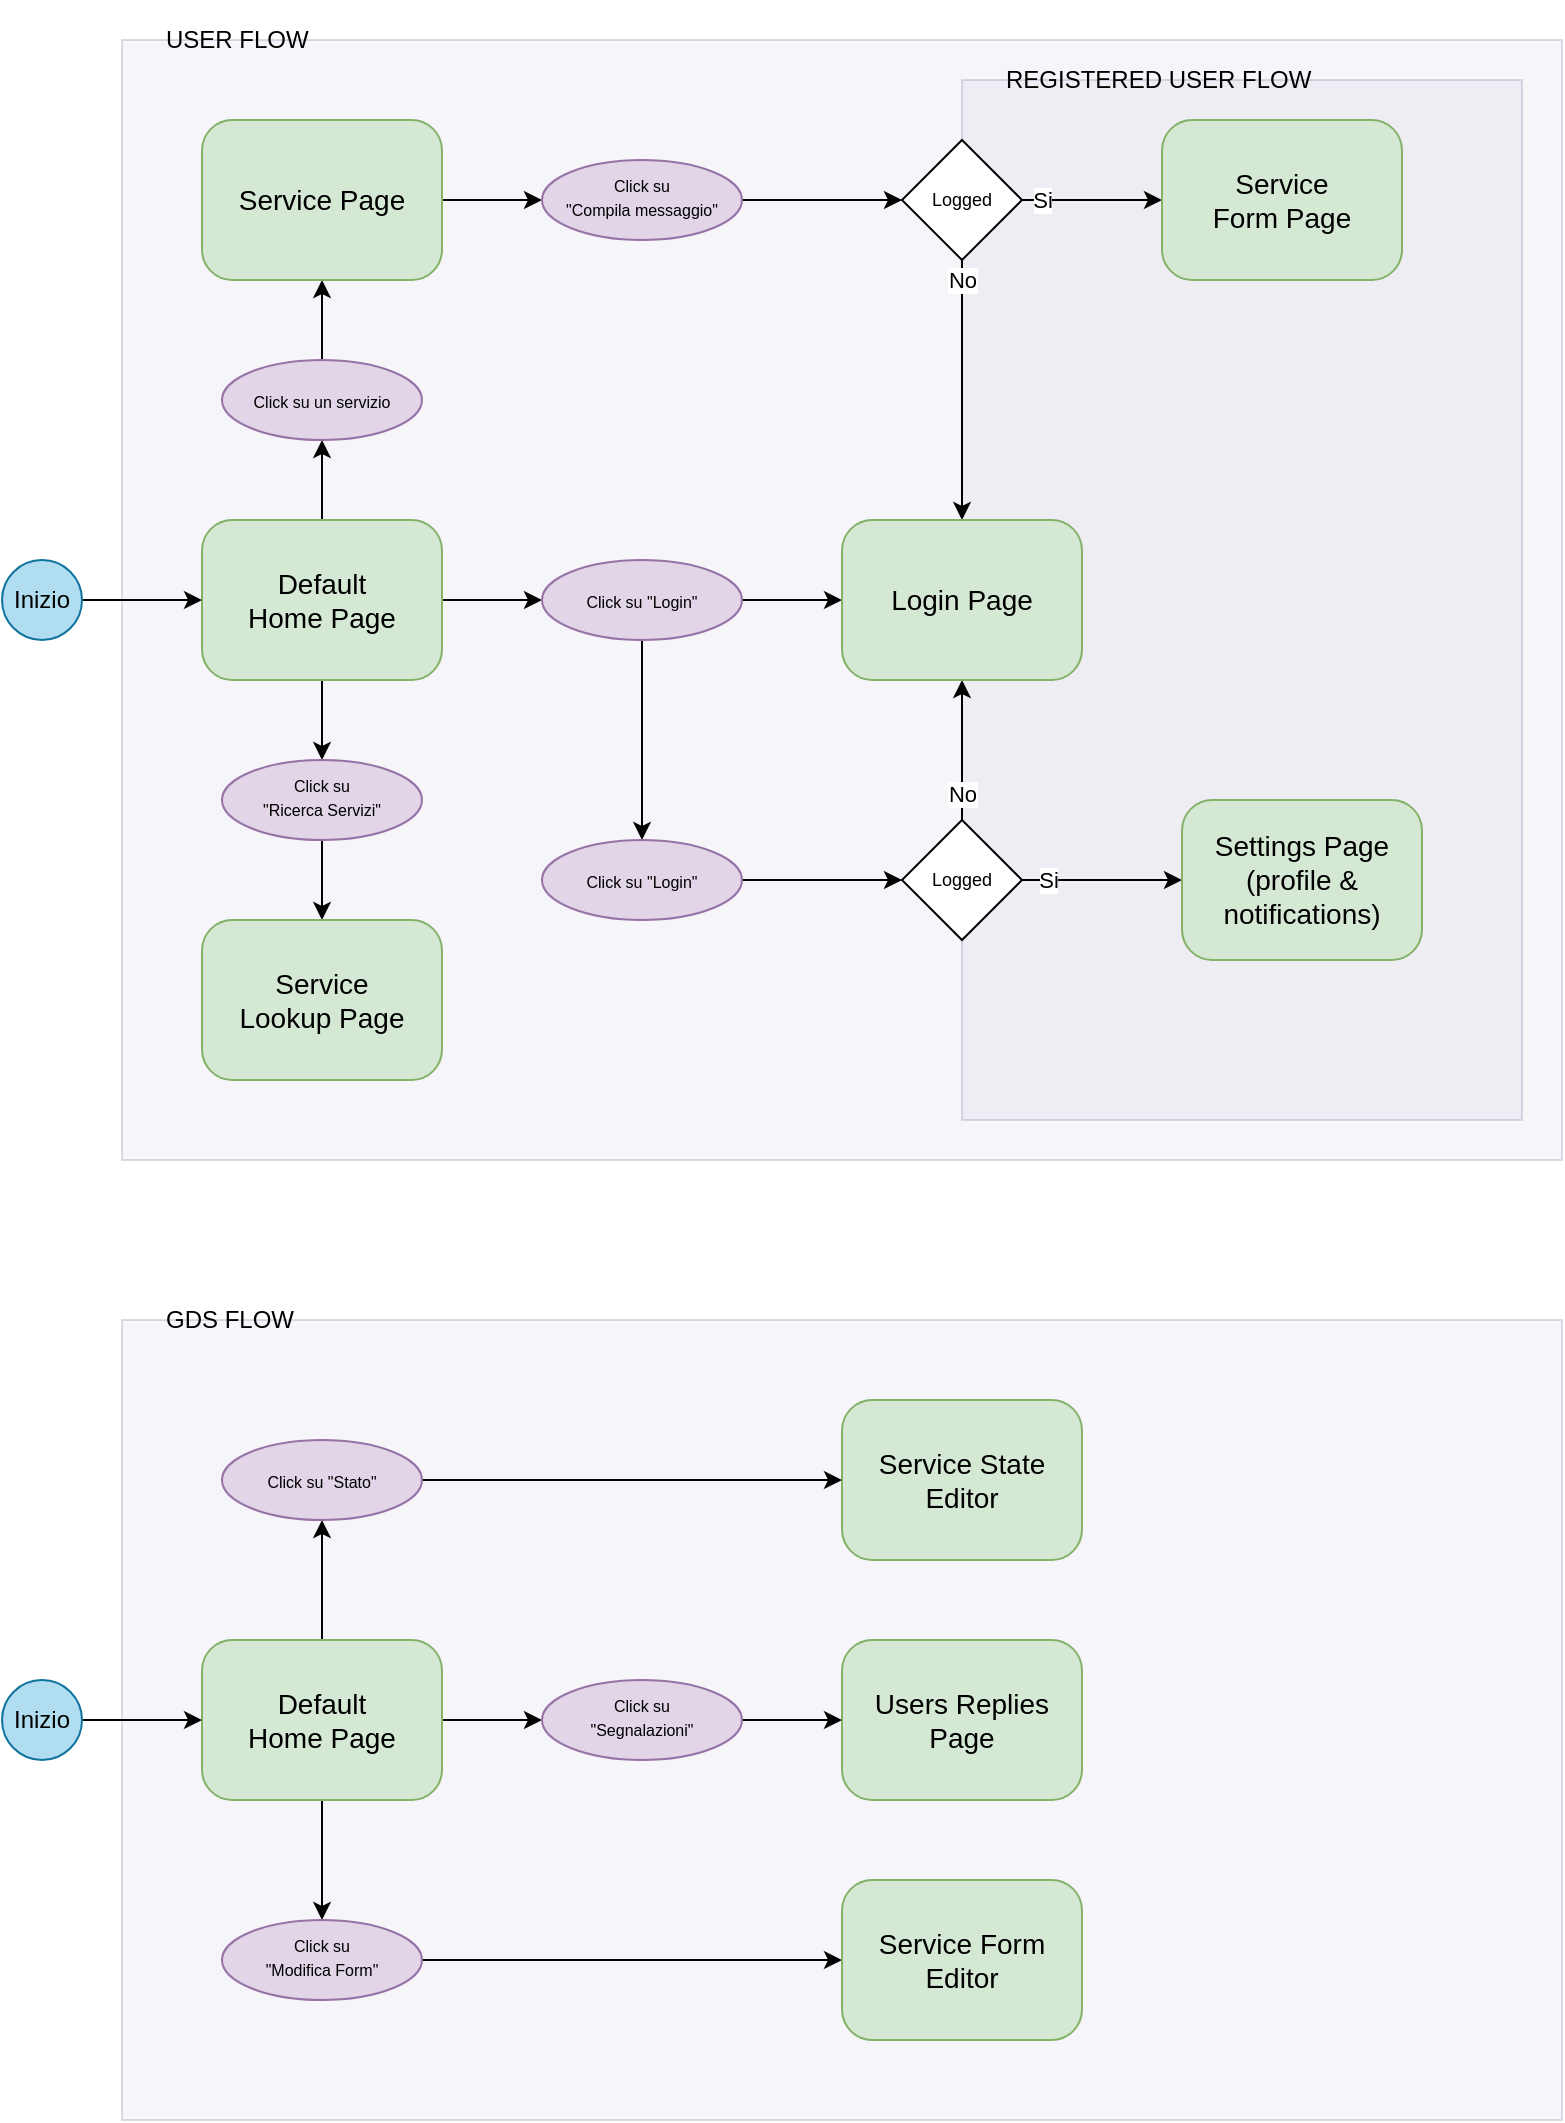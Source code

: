 <mxfile version="24.7.17">
  <diagram id="C5RBs43oDa-KdzZeNtuy" name="Page-1">
    <mxGraphModel grid="1" page="1" gridSize="10" guides="1" tooltips="1" connect="1" arrows="1" fold="1" pageScale="1" pageWidth="827" pageHeight="1169" math="0" shadow="0">
      <root>
        <mxCell id="WIyWlLk6GJQsqaUBKTNV-0" />
        <mxCell id="WIyWlLk6GJQsqaUBKTNV-1" parent="WIyWlLk6GJQsqaUBKTNV-0" />
        <mxCell id="B3I1mLiwsZ4JP3_jLyk7-54" value="" style="rounded=0;whiteSpace=wrap;html=1;fillColor=#d0cee2;strokeColor=#56517e;opacity=20;" vertex="1" parent="WIyWlLk6GJQsqaUBKTNV-1">
          <mxGeometry x="80" y="680" width="720" height="400" as="geometry" />
        </mxCell>
        <mxCell id="2XOMjzXHefBzV9I2Lgir-36" value="" style="rounded=0;whiteSpace=wrap;html=1;fillColor=#d0cee2;strokeColor=#56517e;opacity=20;" vertex="1" parent="WIyWlLk6GJQsqaUBKTNV-1">
          <mxGeometry x="80" y="40" width="720" height="560" as="geometry" />
        </mxCell>
        <mxCell id="2XOMjzXHefBzV9I2Lgir-39" value="" style="rounded=0;whiteSpace=wrap;html=1;fillColor=#d0cee2;strokeColor=#56517e;opacity=20;" vertex="1" parent="WIyWlLk6GJQsqaUBKTNV-1">
          <mxGeometry x="500" y="60" width="280" height="520" as="geometry" />
        </mxCell>
        <mxCell id="2XOMjzXHefBzV9I2Lgir-19" value="" style="edgeStyle=orthogonalEdgeStyle;rounded=0;orthogonalLoop=1;jettySize=auto;html=1;" edge="1" parent="WIyWlLk6GJQsqaUBKTNV-1" source="2XOMjzXHefBzV9I2Lgir-0" target="2XOMjzXHefBzV9I2Lgir-2">
          <mxGeometry relative="1" as="geometry" />
        </mxCell>
        <mxCell id="2XOMjzXHefBzV9I2Lgir-20" value="" style="edgeStyle=orthogonalEdgeStyle;rounded=0;orthogonalLoop=1;jettySize=auto;html=1;" edge="1" parent="WIyWlLk6GJQsqaUBKTNV-1" source="2XOMjzXHefBzV9I2Lgir-0" target="2XOMjzXHefBzV9I2Lgir-9">
          <mxGeometry relative="1" as="geometry" />
        </mxCell>
        <mxCell id="B3I1mLiwsZ4JP3_jLyk7-6" value="" style="edgeStyle=orthogonalEdgeStyle;rounded=0;orthogonalLoop=1;jettySize=auto;html=1;" edge="1" parent="WIyWlLk6GJQsqaUBKTNV-1" source="2XOMjzXHefBzV9I2Lgir-0" target="B3I1mLiwsZ4JP3_jLyk7-5">
          <mxGeometry relative="1" as="geometry" />
        </mxCell>
        <mxCell id="2XOMjzXHefBzV9I2Lgir-0" value="&lt;span style=&quot;font-size: 14px;&quot;&gt;Default&lt;/span&gt;&lt;div style=&quot;font-size: 14px;&quot;&gt;&lt;span style=&quot;font-size: 14px;&quot;&gt;Home Page&lt;/span&gt;&lt;/div&gt;" style="rounded=1;whiteSpace=wrap;html=1;fillColor=#d5e8d4;strokeColor=#82b366;perimeterSpacing=0;gradientColor=none;arcSize=19;fontSize=14;" vertex="1" parent="WIyWlLk6GJQsqaUBKTNV-1">
          <mxGeometry x="120" y="280" width="120" height="80" as="geometry" />
        </mxCell>
        <mxCell id="2XOMjzXHefBzV9I2Lgir-17" value="" style="edgeStyle=orthogonalEdgeStyle;rounded=0;orthogonalLoop=1;jettySize=auto;html=1;" edge="1" parent="WIyWlLk6GJQsqaUBKTNV-1" source="2XOMjzXHefBzV9I2Lgir-2" target="2XOMjzXHefBzV9I2Lgir-3">
          <mxGeometry relative="1" as="geometry" />
        </mxCell>
        <mxCell id="2XOMjzXHefBzV9I2Lgir-2" value="&lt;span style=&quot;font-size: 8px;&quot;&gt;Click su un servizio&lt;/span&gt;" style="ellipse;whiteSpace=wrap;html=1;fillColor=#e1d5e7;strokeColor=#9673a6;fontSize=10;verticalAlign=middle;horizontal=1;" vertex="1" parent="WIyWlLk6GJQsqaUBKTNV-1">
          <mxGeometry x="130" y="200" width="100" height="40" as="geometry" />
        </mxCell>
        <mxCell id="2XOMjzXHefBzV9I2Lgir-16" style="edgeStyle=orthogonalEdgeStyle;rounded=0;orthogonalLoop=1;jettySize=auto;html=1;exitX=1;exitY=0.5;exitDx=0;exitDy=0;" edge="1" parent="WIyWlLk6GJQsqaUBKTNV-1" source="2XOMjzXHefBzV9I2Lgir-3" target="2XOMjzXHefBzV9I2Lgir-6">
          <mxGeometry relative="1" as="geometry" />
        </mxCell>
        <mxCell id="2XOMjzXHefBzV9I2Lgir-3" value="&lt;font style=&quot;font-size: 14px;&quot;&gt;Service Page&lt;/font&gt;" style="rounded=1;whiteSpace=wrap;html=1;fillColor=#d5e8d4;strokeColor=#82b366;perimeterSpacing=0;gradientColor=none;arcSize=19;fontSize=14;" vertex="1" parent="WIyWlLk6GJQsqaUBKTNV-1">
          <mxGeometry x="120" y="80" width="120" height="80" as="geometry" />
        </mxCell>
        <mxCell id="2XOMjzXHefBzV9I2Lgir-26" value="" style="edgeStyle=orthogonalEdgeStyle;rounded=0;orthogonalLoop=1;jettySize=auto;html=1;" edge="1" parent="WIyWlLk6GJQsqaUBKTNV-1" source="2XOMjzXHefBzV9I2Lgir-6" target="2XOMjzXHefBzV9I2Lgir-12">
          <mxGeometry relative="1" as="geometry" />
        </mxCell>
        <mxCell id="2XOMjzXHefBzV9I2Lgir-6" value="&lt;font style=&quot;font-size: 8px;&quot;&gt;Click su&lt;br&gt;&quot;Compila messaggio&quot;&lt;/font&gt;" style="ellipse;whiteSpace=wrap;html=1;fillColor=#e1d5e7;strokeColor=#9673a6;fontSize=10;verticalAlign=top;" vertex="1" parent="WIyWlLk6GJQsqaUBKTNV-1">
          <mxGeometry x="290" y="100" width="100" height="40" as="geometry" />
        </mxCell>
        <mxCell id="2XOMjzXHefBzV9I2Lgir-21" value="" style="edgeStyle=orthogonalEdgeStyle;rounded=0;orthogonalLoop=1;jettySize=auto;html=1;" edge="1" parent="WIyWlLk6GJQsqaUBKTNV-1" source="2XOMjzXHefBzV9I2Lgir-9" target="2XOMjzXHefBzV9I2Lgir-13">
          <mxGeometry relative="1" as="geometry" />
        </mxCell>
        <mxCell id="2XOMjzXHefBzV9I2Lgir-22" value="" style="edgeStyle=orthogonalEdgeStyle;rounded=0;orthogonalLoop=1;jettySize=auto;html=1;" edge="1" parent="WIyWlLk6GJQsqaUBKTNV-1" source="2XOMjzXHefBzV9I2Lgir-9" target="2XOMjzXHefBzV9I2Lgir-10">
          <mxGeometry relative="1" as="geometry" />
        </mxCell>
        <mxCell id="2XOMjzXHefBzV9I2Lgir-9" value="&lt;span style=&quot;font-size: 8px;&quot;&gt;Click su &quot;Login&quot;&lt;/span&gt;" style="ellipse;whiteSpace=wrap;html=1;fillColor=#e1d5e7;strokeColor=#9673a6;fontSize=10;verticalAlign=middle;horizontal=1;" vertex="1" parent="WIyWlLk6GJQsqaUBKTNV-1">
          <mxGeometry x="290" y="300" width="100" height="40" as="geometry" />
        </mxCell>
        <mxCell id="2XOMjzXHefBzV9I2Lgir-23" value="" style="edgeStyle=orthogonalEdgeStyle;rounded=0;orthogonalLoop=1;jettySize=auto;html=1;" edge="1" parent="WIyWlLk6GJQsqaUBKTNV-1" source="2XOMjzXHefBzV9I2Lgir-10" target="2XOMjzXHefBzV9I2Lgir-11">
          <mxGeometry relative="1" as="geometry" />
        </mxCell>
        <mxCell id="2XOMjzXHefBzV9I2Lgir-10" value="&lt;span style=&quot;font-size: 8px;&quot;&gt;Click su &quot;Login&quot;&lt;/span&gt;" style="ellipse;whiteSpace=wrap;html=1;fillColor=#e1d5e7;strokeColor=#9673a6;fontSize=10;verticalAlign=middle;horizontal=1;" vertex="1" parent="WIyWlLk6GJQsqaUBKTNV-1">
          <mxGeometry x="290" y="440" width="100" height="40" as="geometry" />
        </mxCell>
        <mxCell id="2XOMjzXHefBzV9I2Lgir-24" value="" style="edgeStyle=orthogonalEdgeStyle;rounded=0;orthogonalLoop=1;jettySize=auto;html=1;" edge="1" parent="WIyWlLk6GJQsqaUBKTNV-1" source="2XOMjzXHefBzV9I2Lgir-11" target="2XOMjzXHefBzV9I2Lgir-13">
          <mxGeometry relative="1" as="geometry" />
        </mxCell>
        <mxCell id="2XOMjzXHefBzV9I2Lgir-31" value="No" style="edgeLabel;html=1;align=center;verticalAlign=middle;resizable=0;points=[];" connectable="0" vertex="1" parent="2XOMjzXHefBzV9I2Lgir-24">
          <mxGeometry x="-0.616" y="1" relative="1" as="geometry">
            <mxPoint x="1" as="offset" />
          </mxGeometry>
        </mxCell>
        <mxCell id="2XOMjzXHefBzV9I2Lgir-25" value="" style="edgeStyle=orthogonalEdgeStyle;rounded=0;orthogonalLoop=1;jettySize=auto;html=1;" edge="1" parent="WIyWlLk6GJQsqaUBKTNV-1" source="2XOMjzXHefBzV9I2Lgir-11" target="2XOMjzXHefBzV9I2Lgir-15">
          <mxGeometry relative="1" as="geometry" />
        </mxCell>
        <mxCell id="2XOMjzXHefBzV9I2Lgir-32" value="Si" style="edgeLabel;html=1;align=center;verticalAlign=middle;resizable=0;points=[];" connectable="0" vertex="1" parent="2XOMjzXHefBzV9I2Lgir-25">
          <mxGeometry x="-0.425" relative="1" as="geometry">
            <mxPoint x="-10" as="offset" />
          </mxGeometry>
        </mxCell>
        <mxCell id="2XOMjzXHefBzV9I2Lgir-11" value="Logged" style="rhombus;whiteSpace=wrap;html=1;fontSize=9;" vertex="1" parent="WIyWlLk6GJQsqaUBKTNV-1">
          <mxGeometry x="470" y="430" width="60" height="60" as="geometry" />
        </mxCell>
        <mxCell id="2XOMjzXHefBzV9I2Lgir-27" value="" style="edgeStyle=orthogonalEdgeStyle;rounded=0;orthogonalLoop=1;jettySize=auto;html=1;" edge="1" parent="WIyWlLk6GJQsqaUBKTNV-1" source="2XOMjzXHefBzV9I2Lgir-12" target="2XOMjzXHefBzV9I2Lgir-14">
          <mxGeometry relative="1" as="geometry" />
        </mxCell>
        <mxCell id="2XOMjzXHefBzV9I2Lgir-33" value="Si" style="edgeLabel;html=1;align=center;verticalAlign=middle;resizable=0;points=[];" connectable="0" vertex="1" parent="2XOMjzXHefBzV9I2Lgir-27">
          <mxGeometry x="-0.578" relative="1" as="geometry">
            <mxPoint x="-5" as="offset" />
          </mxGeometry>
        </mxCell>
        <mxCell id="2XOMjzXHefBzV9I2Lgir-28" style="edgeStyle=orthogonalEdgeStyle;rounded=0;orthogonalLoop=1;jettySize=auto;html=1;exitX=0.5;exitY=1;exitDx=0;exitDy=0;" edge="1" parent="WIyWlLk6GJQsqaUBKTNV-1" source="2XOMjzXHefBzV9I2Lgir-12" target="2XOMjzXHefBzV9I2Lgir-13">
          <mxGeometry relative="1" as="geometry" />
        </mxCell>
        <mxCell id="2XOMjzXHefBzV9I2Lgir-30" value="No" style="edgeLabel;html=1;align=center;verticalAlign=middle;resizable=0;points=[];" connectable="0" vertex="1" parent="2XOMjzXHefBzV9I2Lgir-28">
          <mxGeometry x="-0.555" y="-1" relative="1" as="geometry">
            <mxPoint x="1" y="-19" as="offset" />
          </mxGeometry>
        </mxCell>
        <mxCell id="2XOMjzXHefBzV9I2Lgir-12" value="Logged" style="rhombus;whiteSpace=wrap;html=1;fontSize=9;" vertex="1" parent="WIyWlLk6GJQsqaUBKTNV-1">
          <mxGeometry x="470" y="90" width="60" height="60" as="geometry" />
        </mxCell>
        <mxCell id="2XOMjzXHefBzV9I2Lgir-13" value="&lt;font style=&quot;font-size: 14px;&quot;&gt;Login Page&lt;/font&gt;" style="rounded=1;whiteSpace=wrap;html=1;fillColor=#d5e8d4;strokeColor=#82b366;perimeterSpacing=0;gradientColor=none;arcSize=19;fontSize=14;" vertex="1" parent="WIyWlLk6GJQsqaUBKTNV-1">
          <mxGeometry x="440" y="280" width="120" height="80" as="geometry" />
        </mxCell>
        <mxCell id="2XOMjzXHefBzV9I2Lgir-14" value="&lt;font style=&quot;font-size: 14px;&quot;&gt;Service&lt;/font&gt;&lt;div style=&quot;font-size: 14px;&quot;&gt;&lt;font style=&quot;font-size: 14px;&quot;&gt;Form Page&lt;/font&gt;&lt;/div&gt;" style="rounded=1;whiteSpace=wrap;html=1;fillColor=#d5e8d4;strokeColor=#82b366;perimeterSpacing=0;gradientColor=none;arcSize=19;fontSize=14;" vertex="1" parent="WIyWlLk6GJQsqaUBKTNV-1">
          <mxGeometry x="600" y="80" width="120" height="80" as="geometry" />
        </mxCell>
        <mxCell id="2XOMjzXHefBzV9I2Lgir-15" value="&lt;font style=&quot;font-size: 14px;&quot;&gt;Settings Page&lt;/font&gt;&lt;div style=&quot;font-size: 14px;&quot;&gt;&lt;font style=&quot;font-size: 14px;&quot;&gt;(profile &amp;amp; notifications)&lt;/font&gt;&lt;/div&gt;" style="rounded=1;whiteSpace=wrap;html=1;fillColor=#d5e8d4;strokeColor=#82b366;perimeterSpacing=0;gradientColor=none;arcSize=19;fontSize=14;" vertex="1" parent="WIyWlLk6GJQsqaUBKTNV-1">
          <mxGeometry x="610" y="420" width="120" height="80" as="geometry" />
        </mxCell>
        <mxCell id="2XOMjzXHefBzV9I2Lgir-40" value="USER FLOW" style="rounded=0;whiteSpace=wrap;html=1;fillColor=none;strokeColor=none;align=left;" vertex="1" parent="WIyWlLk6GJQsqaUBKTNV-1">
          <mxGeometry x="100" y="20" width="120" height="40" as="geometry" />
        </mxCell>
        <mxCell id="B3I1mLiwsZ4JP3_jLyk7-0" value="REGISTERED USER FLOW" style="rounded=0;whiteSpace=wrap;html=1;fillColor=none;strokeColor=none;align=left;" vertex="1" parent="WIyWlLk6GJQsqaUBKTNV-1">
          <mxGeometry x="520" y="40" width="180" height="40" as="geometry" />
        </mxCell>
        <mxCell id="B3I1mLiwsZ4JP3_jLyk7-2" value="" style="edgeStyle=orthogonalEdgeStyle;rounded=0;orthogonalLoop=1;jettySize=auto;html=1;" edge="1" parent="WIyWlLk6GJQsqaUBKTNV-1" source="B3I1mLiwsZ4JP3_jLyk7-1" target="2XOMjzXHefBzV9I2Lgir-0">
          <mxGeometry relative="1" as="geometry" />
        </mxCell>
        <mxCell id="B3I1mLiwsZ4JP3_jLyk7-1" value="Inizio" style="ellipse;whiteSpace=wrap;html=1;aspect=fixed;fillColor=#b1ddf0;strokeColor=#10739e;" vertex="1" parent="WIyWlLk6GJQsqaUBKTNV-1">
          <mxGeometry x="20" y="300" width="40" height="40" as="geometry" />
        </mxCell>
        <mxCell id="B3I1mLiwsZ4JP3_jLyk7-8" value="" style="edgeStyle=orthogonalEdgeStyle;rounded=0;orthogonalLoop=1;jettySize=auto;html=1;" edge="1" parent="WIyWlLk6GJQsqaUBKTNV-1" source="B3I1mLiwsZ4JP3_jLyk7-5" target="B3I1mLiwsZ4JP3_jLyk7-7">
          <mxGeometry relative="1" as="geometry" />
        </mxCell>
        <mxCell id="B3I1mLiwsZ4JP3_jLyk7-5" value="&lt;font style=&quot;font-size: 8px;&quot;&gt;Click su&lt;br&gt;&quot;Ricerca Servizi&quot;&lt;/font&gt;" style="ellipse;whiteSpace=wrap;html=1;fillColor=#e1d5e7;strokeColor=#9673a6;fontSize=10;verticalAlign=top;" vertex="1" parent="WIyWlLk6GJQsqaUBKTNV-1">
          <mxGeometry x="130" y="400" width="100" height="40" as="geometry" />
        </mxCell>
        <mxCell id="B3I1mLiwsZ4JP3_jLyk7-7" value="&lt;font style=&quot;font-size: 14px;&quot;&gt;Service &lt;br&gt;Lookup Page&lt;/font&gt;" style="rounded=1;whiteSpace=wrap;html=1;fillColor=#d5e8d4;strokeColor=#82b366;perimeterSpacing=0;gradientColor=none;arcSize=19;fontSize=14;" vertex="1" parent="WIyWlLk6GJQsqaUBKTNV-1">
          <mxGeometry x="120" y="480" width="120" height="80" as="geometry" />
        </mxCell>
        <mxCell id="B3I1mLiwsZ4JP3_jLyk7-61" value="" style="edgeStyle=orthogonalEdgeStyle;rounded=0;orthogonalLoop=1;jettySize=auto;html=1;" edge="1" parent="WIyWlLk6GJQsqaUBKTNV-1" source="B3I1mLiwsZ4JP3_jLyk7-49" target="B3I1mLiwsZ4JP3_jLyk7-60">
          <mxGeometry relative="1" as="geometry" />
        </mxCell>
        <mxCell id="B3I1mLiwsZ4JP3_jLyk7-62" value="" style="edgeStyle=orthogonalEdgeStyle;rounded=0;orthogonalLoop=1;jettySize=auto;html=1;" edge="1" parent="WIyWlLk6GJQsqaUBKTNV-1" source="B3I1mLiwsZ4JP3_jLyk7-49" target="B3I1mLiwsZ4JP3_jLyk7-51">
          <mxGeometry relative="1" as="geometry" />
        </mxCell>
        <mxCell id="B3I1mLiwsZ4JP3_jLyk7-63" value="" style="edgeStyle=orthogonalEdgeStyle;rounded=0;orthogonalLoop=1;jettySize=auto;html=1;" edge="1" parent="WIyWlLk6GJQsqaUBKTNV-1" source="B3I1mLiwsZ4JP3_jLyk7-49" target="B3I1mLiwsZ4JP3_jLyk7-56">
          <mxGeometry relative="1" as="geometry" />
        </mxCell>
        <mxCell id="B3I1mLiwsZ4JP3_jLyk7-49" value="&lt;span style=&quot;font-size: 14px;&quot;&gt;Default&lt;/span&gt;&lt;div style=&quot;font-size: 14px;&quot;&gt;&lt;span style=&quot;font-size: 14px;&quot;&gt;Home Page&lt;/span&gt;&lt;/div&gt;" style="rounded=1;whiteSpace=wrap;html=1;fillColor=#d5e8d4;strokeColor=#82b366;perimeterSpacing=0;gradientColor=none;arcSize=19;fontSize=14;" vertex="1" parent="WIyWlLk6GJQsqaUBKTNV-1">
          <mxGeometry x="120" y="840" width="120" height="80" as="geometry" />
        </mxCell>
        <mxCell id="B3I1mLiwsZ4JP3_jLyk7-50" value="&lt;font style=&quot;font-size: 14px;&quot;&gt;Users Replies Page&lt;/font&gt;" style="rounded=1;whiteSpace=wrap;html=1;fillColor=#d5e8d4;strokeColor=#82b366;perimeterSpacing=0;gradientColor=none;arcSize=19;fontSize=14;" vertex="1" parent="WIyWlLk6GJQsqaUBKTNV-1">
          <mxGeometry x="440" y="840" width="120" height="80" as="geometry" />
        </mxCell>
        <mxCell id="B3I1mLiwsZ4JP3_jLyk7-66" value="" style="edgeStyle=orthogonalEdgeStyle;rounded=0;orthogonalLoop=1;jettySize=auto;html=1;" edge="1" parent="WIyWlLk6GJQsqaUBKTNV-1" source="B3I1mLiwsZ4JP3_jLyk7-51" target="B3I1mLiwsZ4JP3_jLyk7-59">
          <mxGeometry relative="1" as="geometry" />
        </mxCell>
        <mxCell id="B3I1mLiwsZ4JP3_jLyk7-51" value="&lt;font style=&quot;font-size: 8px;&quot;&gt;Click su&lt;br&gt;&quot;Modifica Form&quot;&lt;/font&gt;" style="ellipse;whiteSpace=wrap;html=1;fillColor=#e1d5e7;strokeColor=#9673a6;fontSize=10;verticalAlign=top;" vertex="1" parent="WIyWlLk6GJQsqaUBKTNV-1">
          <mxGeometry x="130" y="980" width="100" height="40" as="geometry" />
        </mxCell>
        <mxCell id="B3I1mLiwsZ4JP3_jLyk7-65" value="" style="edgeStyle=orthogonalEdgeStyle;rounded=0;orthogonalLoop=1;jettySize=auto;html=1;" edge="1" parent="WIyWlLk6GJQsqaUBKTNV-1" source="B3I1mLiwsZ4JP3_jLyk7-56" target="B3I1mLiwsZ4JP3_jLyk7-50">
          <mxGeometry relative="1" as="geometry" />
        </mxCell>
        <mxCell id="B3I1mLiwsZ4JP3_jLyk7-56" value="&lt;font style=&quot;font-size: 8px;&quot;&gt;Click su&lt;br&gt;&quot;Segnalazioni&quot;&lt;/font&gt;" style="ellipse;whiteSpace=wrap;html=1;fillColor=#e1d5e7;strokeColor=#9673a6;fontSize=10;verticalAlign=top;" vertex="1" parent="WIyWlLk6GJQsqaUBKTNV-1">
          <mxGeometry x="290" y="860" width="100" height="40" as="geometry" />
        </mxCell>
        <mxCell id="B3I1mLiwsZ4JP3_jLyk7-58" value="&lt;font style=&quot;font-size: 14px;&quot;&gt;Service State&lt;/font&gt;&lt;div&gt;&lt;font style=&quot;font-size: 14px;&quot;&gt;Editor&lt;/font&gt;&lt;/div&gt;" style="rounded=1;whiteSpace=wrap;html=1;fillColor=#d5e8d4;strokeColor=#82b366;perimeterSpacing=0;gradientColor=none;arcSize=19;fontSize=14;" vertex="1" parent="WIyWlLk6GJQsqaUBKTNV-1">
          <mxGeometry x="440" y="720" width="120" height="80" as="geometry" />
        </mxCell>
        <mxCell id="B3I1mLiwsZ4JP3_jLyk7-59" value="&lt;font style=&quot;font-size: 14px;&quot;&gt;Service Form Editor&lt;/font&gt;" style="rounded=1;whiteSpace=wrap;html=1;fillColor=#d5e8d4;strokeColor=#82b366;perimeterSpacing=0;gradientColor=none;arcSize=19;fontSize=14;" vertex="1" parent="WIyWlLk6GJQsqaUBKTNV-1">
          <mxGeometry x="440" y="960" width="120" height="80" as="geometry" />
        </mxCell>
        <mxCell id="B3I1mLiwsZ4JP3_jLyk7-64" value="" style="edgeStyle=orthogonalEdgeStyle;rounded=0;orthogonalLoop=1;jettySize=auto;html=1;" edge="1" parent="WIyWlLk6GJQsqaUBKTNV-1" source="B3I1mLiwsZ4JP3_jLyk7-60" target="B3I1mLiwsZ4JP3_jLyk7-58">
          <mxGeometry relative="1" as="geometry" />
        </mxCell>
        <mxCell id="B3I1mLiwsZ4JP3_jLyk7-60" value="&lt;span style=&quot;font-size: 8px;&quot;&gt;Click su &quot;Stato&quot;&lt;/span&gt;" style="ellipse;whiteSpace=wrap;html=1;fillColor=#e1d5e7;strokeColor=#9673a6;fontSize=10;verticalAlign=middle;horizontal=1;" vertex="1" parent="WIyWlLk6GJQsqaUBKTNV-1">
          <mxGeometry x="130" y="740" width="100" height="40" as="geometry" />
        </mxCell>
        <mxCell id="B3I1mLiwsZ4JP3_jLyk7-67" value="GDS FLOW" style="rounded=0;whiteSpace=wrap;html=1;fillColor=none;strokeColor=none;align=left;" vertex="1" parent="WIyWlLk6GJQsqaUBKTNV-1">
          <mxGeometry x="100" y="660" width="120" height="40" as="geometry" />
        </mxCell>
        <mxCell id="B3I1mLiwsZ4JP3_jLyk7-69" value="" style="edgeStyle=orthogonalEdgeStyle;rounded=0;orthogonalLoop=1;jettySize=auto;html=1;" edge="1" parent="WIyWlLk6GJQsqaUBKTNV-1" source="B3I1mLiwsZ4JP3_jLyk7-68" target="B3I1mLiwsZ4JP3_jLyk7-49">
          <mxGeometry relative="1" as="geometry" />
        </mxCell>
        <mxCell id="B3I1mLiwsZ4JP3_jLyk7-68" value="Inizio" style="ellipse;whiteSpace=wrap;html=1;aspect=fixed;fillColor=#b1ddf0;strokeColor=#10739e;" vertex="1" parent="WIyWlLk6GJQsqaUBKTNV-1">
          <mxGeometry x="20" y="860" width="40" height="40" as="geometry" />
        </mxCell>
      </root>
    </mxGraphModel>
  </diagram>
</mxfile>
